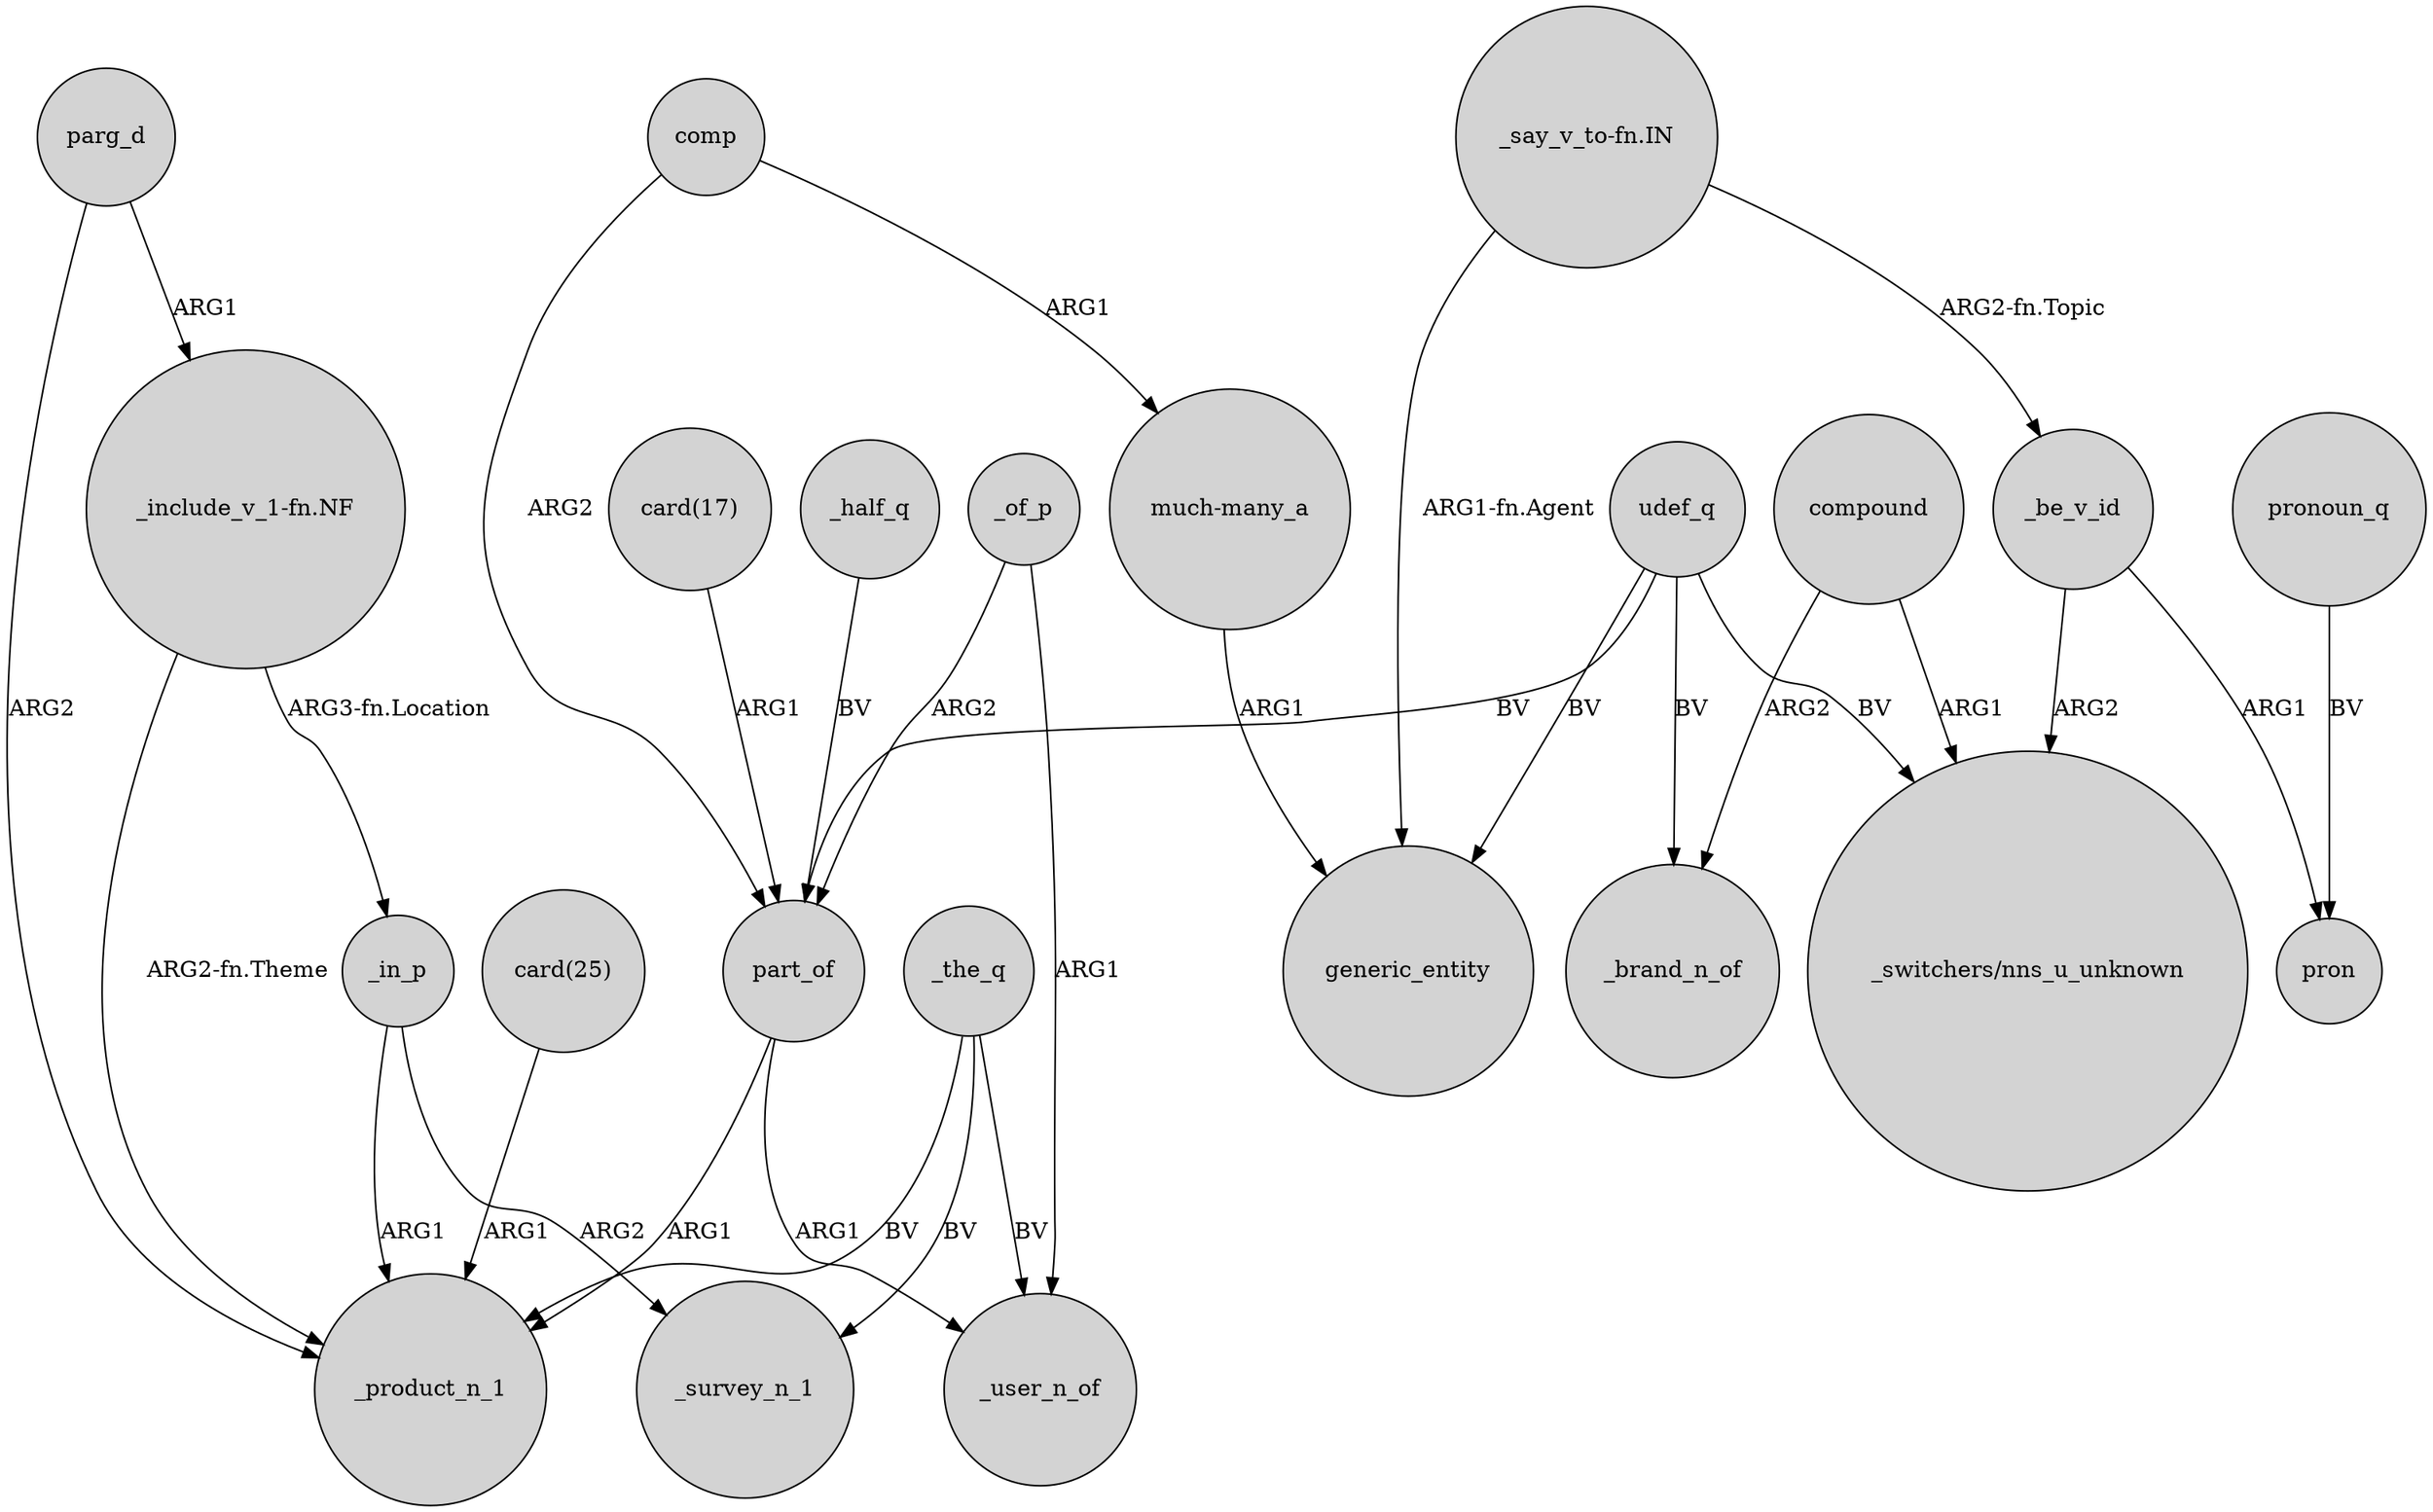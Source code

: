 digraph {
	node [shape=circle style=filled]
	parg_d -> _product_n_1 [label=ARG2]
	_in_p -> _product_n_1 [label=ARG1]
	udef_q -> part_of [label=BV]
	"_say_v_to-fn.IN" -> generic_entity [label="ARG1-fn.Agent"]
	udef_q -> generic_entity [label=BV]
	compound -> "_switchers/nns_u_unknown" [label=ARG1]
	"much-many_a" -> generic_entity [label=ARG1]
	comp -> part_of [label=ARG2]
	part_of -> _user_n_of [label=ARG1]
	"card(17)" -> part_of [label=ARG1]
	compound -> _brand_n_of [label=ARG2]
	_be_v_id -> pron [label=ARG1]
	_of_p -> _user_n_of [label=ARG1]
	"_say_v_to-fn.IN" -> _be_v_id [label="ARG2-fn.Topic"]
	_of_p -> part_of [label=ARG2]
	_the_q -> _survey_n_1 [label=BV]
	pronoun_q -> pron [label=BV]
	"card(25)" -> _product_n_1 [label=ARG1]
	_in_p -> _survey_n_1 [label=ARG2]
	comp -> "much-many_a" [label=ARG1]
	_half_q -> part_of [label=BV]
	part_of -> _product_n_1 [label=ARG1]
	"_include_v_1-fn.NF" -> _product_n_1 [label="ARG2-fn.Theme"]
	udef_q -> _brand_n_of [label=BV]
	_the_q -> _product_n_1 [label=BV]
	_be_v_id -> "_switchers/nns_u_unknown" [label=ARG2]
	udef_q -> "_switchers/nns_u_unknown" [label=BV]
	_the_q -> _user_n_of [label=BV]
	parg_d -> "_include_v_1-fn.NF" [label=ARG1]
	"_include_v_1-fn.NF" -> _in_p [label="ARG3-fn.Location"]
}
